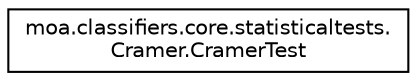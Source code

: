digraph "Graphical Class Hierarchy"
{
 // LATEX_PDF_SIZE
  edge [fontname="Helvetica",fontsize="10",labelfontname="Helvetica",labelfontsize="10"];
  node [fontname="Helvetica",fontsize="10",shape=record];
  rankdir="LR";
  Node0 [label="moa.classifiers.core.statisticaltests.\lCramer.CramerTest",height=0.2,width=0.4,color="black", fillcolor="white", style="filled",URL="$classmoa_1_1classifiers_1_1core_1_1statisticaltests_1_1_cramer_1_1_cramer_test.html",tooltip=" "];
}
